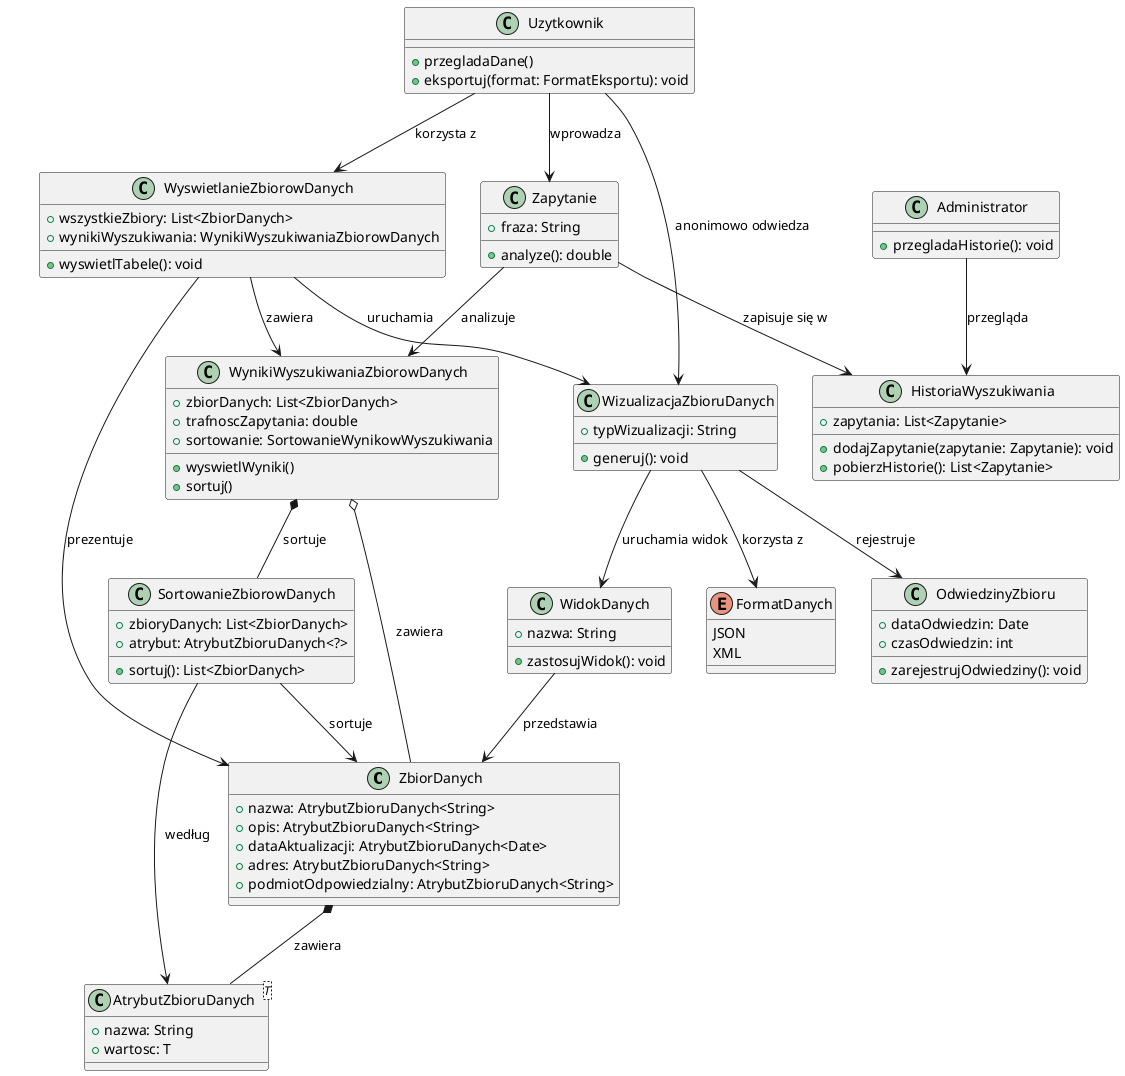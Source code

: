 @startuml

class ZbiorDanych {
  +nazwa: AtrybutZbioruDanych<String>
  +opis: AtrybutZbioruDanych<String>
  +dataAktualizacji: AtrybutZbioruDanych<Date>
  +adres: AtrybutZbioruDanych<String>
  +podmiotOdpowiedzialny: AtrybutZbioruDanych<String>
}

class AtrybutZbioruDanych<T> {
    +nazwa: String
    +wartosc: T
}

class SortowanieZbiorowDanych {
    +zbioryDanych: List<ZbiorDanych>
    +atrybut: AtrybutZbioruDanych<?>
    +sortuj(): List<ZbiorDanych>
}

class WynikiWyszukiwaniaZbiorowDanych {
    +zbiorDanych: List<ZbiorDanych>
    +trafnoscZapytania: double
    +sortowanie: SortowanieWynikowWyszukiwania
    +wyswietlWyniki()
    +sortuj()
}

class WyswietlanieZbiorowDanych {
    +wszystkieZbiory: List<ZbiorDanych>
    +wynikiWyszukiwania: WynikiWyszukiwaniaZbiorowDanych
    +wyswietlTabele(): void
}

class WidokDanych {
    +nazwa: String
    +zastosujWidok(): void
}

enum FormatDanych {
    JSON
    XML
}

class Uzytkownik {
    +przegladaDane()
    +eksportuj(format: FormatEksportu): void
}

class Zapytanie {
    +fraza: String
    +analyze(): double
}

class WizualizacjaZbioruDanych {
    +typWizualizacji: String
    +generuj(): void
}

class HistoriaWyszukiwania {
    +zapytania: List<Zapytanie>
    +dodajZapytanie(zapytanie: Zapytanie): void
    +pobierzHistorie(): List<Zapytanie>
}

class Administrator {
    +przegladaHistorie(): void
}

class OdwiedzinyZbioru {
    +dataOdwiedzin: Date
    +czasOdwiedzin: int
    +zarejestrujOdwiedziny(): void
}


WyswietlanieZbiorowDanych --> ZbiorDanych : prezentuje
ZbiorDanych *-- AtrybutZbioruDanych : zawiera
WynikiWyszukiwaniaZbiorowDanych o-- ZbiorDanych : zawiera
WynikiWyszukiwaniaZbiorowDanych *-- SortowanieZbiorowDanych : sortuje
SortowanieZbiorowDanych --> ZbiorDanych : sortuje
SortowanieZbiorowDanych --> AtrybutZbioruDanych : według
WyswietlanieZbiorowDanych --> WynikiWyszukiwaniaZbiorowDanych : zawiera
WidokDanych --> ZbiorDanych : przedstawia
Uzytkownik --> WyswietlanieZbiorowDanych : korzysta z
Uzytkownik --> Zapytanie : wprowadza
Zapytanie --> WynikiWyszukiwaniaZbiorowDanych : analizuje

WyswietlanieZbiorowDanych --> WizualizacjaZbioruDanych : uruchamia
WizualizacjaZbioruDanych --> FormatDanych : korzysta z
WizualizacjaZbioruDanych --> WidokDanych : uruchamia widok

Zapytanie --> HistoriaWyszukiwania : zapisuje się w
Administrator --> HistoriaWyszukiwania : przegląda

WizualizacjaZbioruDanych --> OdwiedzinyZbioru : rejestruje
Uzytkownik --> WizualizacjaZbioruDanych : anonimowo odwiedza

@enduml
